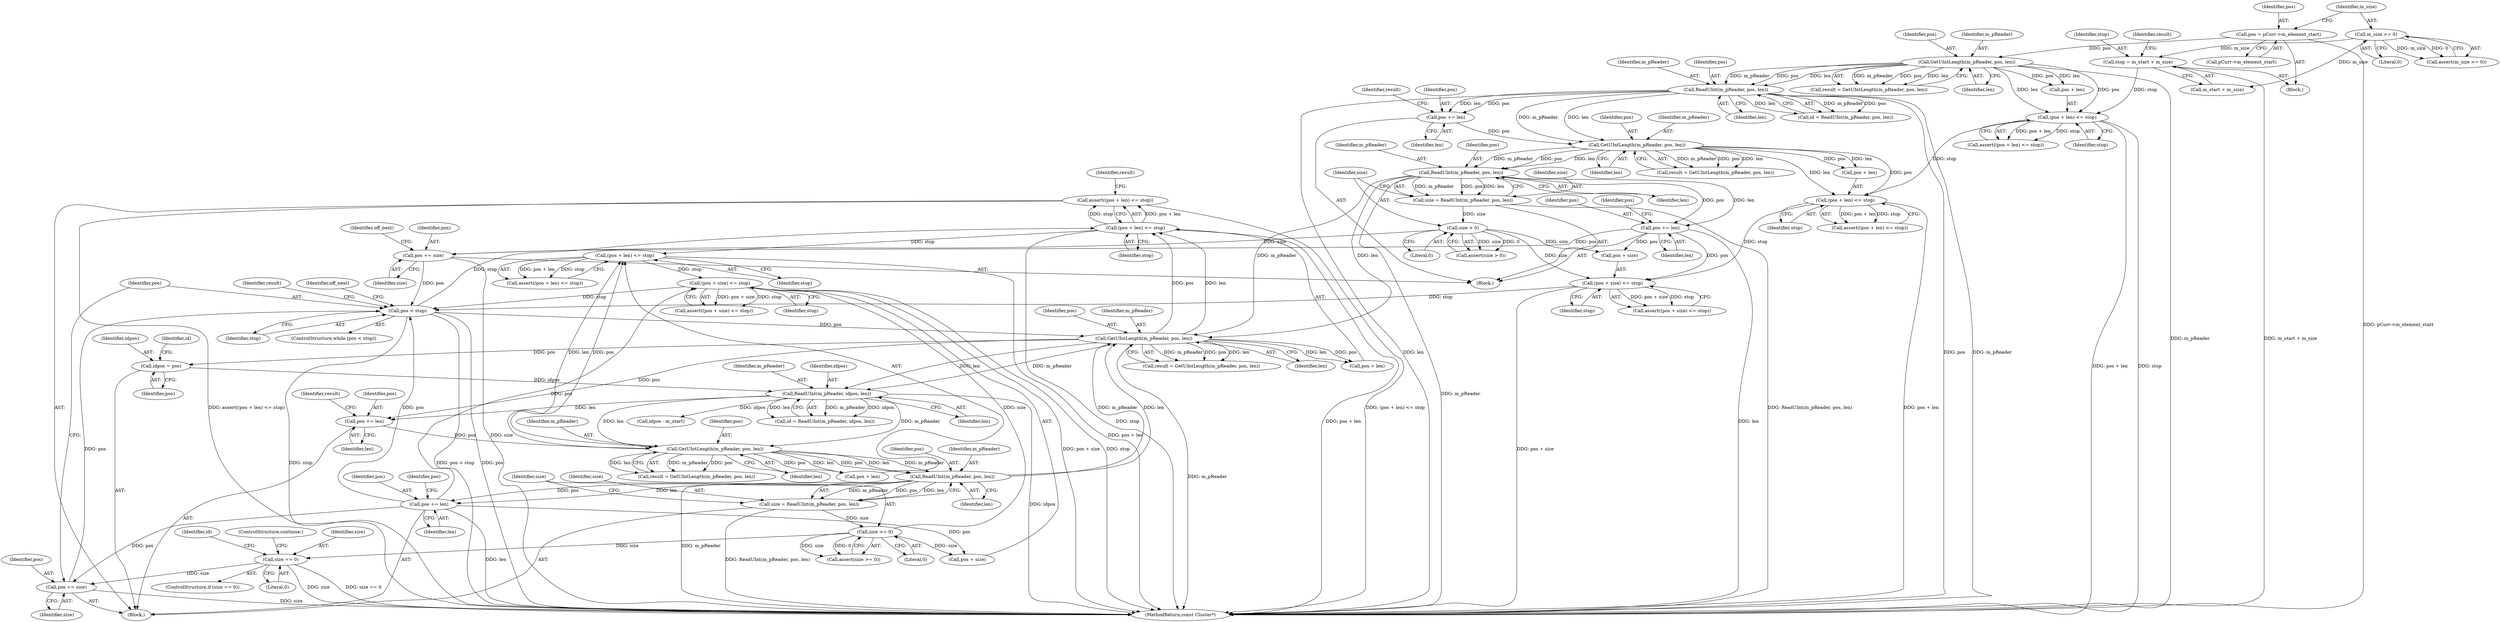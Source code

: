 digraph "0_Android_cc274e2abe8b2a6698a5c47d8aa4bb45f1f9538d_20@API" {
"1000317" [label="(Call,assert((pos + len) <= stop))"];
"1000318" [label="(Call,(pos + len) <= stop)"];
"1000309" [label="(Call,GetUIntLength(m_pReader, pos, len))"];
"1000366" [label="(Call,ReadUInt(m_pReader, pos, len))"];
"1000349" [label="(Call,GetUIntLength(m_pReader, pos, len))"];
"1000336" [label="(Call,ReadUInt(m_pReader, idpos, len))"];
"1000330" [label="(Call,idpos = pos)"];
"1000344" [label="(Call,pos += len)"];
"1000276" [label="(Call,ReadUInt(m_pReader, pos, len))"];
"1000259" [label="(Call,GetUIntLength(m_pReader, pos, len))"];
"1000240" [label="(Call,ReadUInt(m_pReader, pos, len))"];
"1000217" [label="(Call,GetUIntLength(m_pReader, pos, len))"];
"1000197" [label="(Call,pos = pCurr->m_element_start)"];
"1000254" [label="(Call,pos += len)"];
"1000301" [label="(Call,pos < stop)"];
"1000293" [label="(Call,pos += size)"];
"1000281" [label="(Call,size > 0)"];
"1000274" [label="(Call,size = ReadUInt(m_pReader, pos, len))"];
"1000284" [label="(Call,pos += len)"];
"1000422" [label="(Call,pos += size)"];
"1000384" [label="(Call,size == 0)"];
"1000371" [label="(Call,size >= 0)"];
"1000364" [label="(Call,size = ReadUInt(m_pReader, pos, len))"];
"1000374" [label="(Call,pos += len)"];
"1000288" [label="(Call,(pos + size) <= stop)"];
"1000268" [label="(Call,(pos + len) <= stop)"];
"1000226" [label="(Call,(pos + len) <= stop)"];
"1000207" [label="(Call,stop = m_start + m_size)"];
"1000203" [label="(Call,m_size >= 0)"];
"1000378" [label="(Call,(pos + size) <= stop)"];
"1000358" [label="(Call,(pos + len) <= stop)"];
"1000241" [label="(Identifier,m_pReader)"];
"1000243" [label="(Identifier,len)"];
"1000254" [label="(Call,pos += len)"];
"1000269" [label="(Call,pos + len)"];
"1000383" [label="(ControlStructure,if (size == 0))"];
"1000332" [label="(Identifier,pos)"];
"1000284" [label="(Call,pos += len)"];
"1000347" [label="(Call,result = GetUIntLength(m_pReader, pos, len))"];
"1000322" [label="(Identifier,stop)"];
"1000256" [label="(Identifier,len)"];
"1000207" [label="(Call,stop = m_start + m_size)"];
"1000262" [label="(Identifier,len)"];
"1000225" [label="(Call,assert((pos + len) <= stop))"];
"1000344" [label="(Call,pos += len)"];
"1000348" [label="(Identifier,result)"];
"1000283" [label="(Literal,0)"];
"1000331" [label="(Identifier,idpos)"];
"1000278" [label="(Identifier,pos)"];
"1000199" [label="(Call,pCurr->m_element_start)"];
"1000212" [label="(Block,)"];
"1000289" [label="(Call,pos + size)"];
"1000370" [label="(Call,assert(size >= 0))"];
"1000309" [label="(Call,GetUIntLength(m_pReader, pos, len))"];
"1000337" [label="(Identifier,m_pReader)"];
"1000259" [label="(Call,GetUIntLength(m_pReader, pos, len))"];
"1000127" [label="(Block,)"];
"1000422" [label="(Call,pos += size)"];
"1000317" [label="(Call,assert((pos + len) <= stop))"];
"1000319" [label="(Call,pos + len)"];
"1000257" [label="(Call,result = GetUIntLength(m_pReader, pos, len))"];
"1000424" [label="(Identifier,size)"];
"1000371" [label="(Call,size >= 0)"];
"1000311" [label="(Identifier,pos)"];
"1000292" [label="(Identifier,stop)"];
"1000219" [label="(Identifier,pos)"];
"1000275" [label="(Identifier,size)"];
"1000377" [label="(Call,assert((pos + size) <= stop))"];
"1000242" [label="(Identifier,pos)"];
"1000230" [label="(Identifier,stop)"];
"1000310" [label="(Identifier,m_pReader)"];
"1000280" [label="(Call,assert(size > 0))"];
"1000227" [label="(Call,pos + len)"];
"1000303" [label="(Identifier,stop)"];
"1000325" [label="(Identifier,result)"];
"1000205" [label="(Literal,0)"];
"1000203" [label="(Call,m_size >= 0)"];
"1000352" [label="(Identifier,len)"];
"1000335" [label="(Identifier,id)"];
"1000226" [label="(Call,(pos + len) <= stop)"];
"1000287" [label="(Call,assert((pos + size) <= stop))"];
"1000334" [label="(Call,id = ReadUInt(m_pReader, idpos, len))"];
"1000261" [label="(Identifier,pos)"];
"1000358" [label="(Call,(pos + len) <= stop)"];
"1000304" [label="(Block,)"];
"1000538" [label="(MethodReturn,const Cluster*)"];
"1000302" [label="(Identifier,pos)"];
"1000202" [label="(Call,assert(m_size >= 0))"];
"1000308" [label="(Identifier,result)"];
"1000216" [label="(Identifier,result)"];
"1000285" [label="(Identifier,pos)"];
"1000367" [label="(Identifier,m_pReader)"];
"1000238" [label="(Call,id = ReadUInt(m_pReader, pos, len))"];
"1000277" [label="(Identifier,m_pReader)"];
"1000376" [label="(Identifier,len)"];
"1000268" [label="(Call,(pos + len) <= stop)"];
"1000301" [label="(Call,pos < stop)"];
"1000260" [label="(Identifier,m_pReader)"];
"1000345" [label="(Identifier,pos)"];
"1000288" [label="(Call,(pos + size) <= stop)"];
"1000380" [label="(Identifier,pos)"];
"1000307" [label="(Call,result = GetUIntLength(m_pReader, pos, len))"];
"1000318" [label="(Call,(pos + len) <= stop)"];
"1000375" [label="(Identifier,pos)"];
"1000385" [label="(Identifier,size)"];
"1000198" [label="(Identifier,pos)"];
"1000364" [label="(Call,size = ReadUInt(m_pReader, pos, len))"];
"1000208" [label="(Identifier,stop)"];
"1000379" [label="(Call,pos + size)"];
"1000330" [label="(Call,idpos = pos)"];
"1000362" [label="(Identifier,stop)"];
"1000366" [label="(Call,ReadUInt(m_pReader, pos, len))"];
"1000215" [label="(Call,result = GetUIntLength(m_pReader, pos, len))"];
"1000267" [label="(Call,assert((pos + len) <= stop))"];
"1000368" [label="(Identifier,pos)"];
"1000339" [label="(Identifier,len)"];
"1000217" [label="(Call,GetUIntLength(m_pReader, pos, len))"];
"1000351" [label="(Identifier,pos)"];
"1000295" [label="(Identifier,size)"];
"1000423" [label="(Identifier,pos)"];
"1000350" [label="(Identifier,m_pReader)"];
"1000220" [label="(Identifier,len)"];
"1000204" [label="(Identifier,m_size)"];
"1000384" [label="(Call,size == 0)"];
"1000382" [label="(Identifier,stop)"];
"1000390" [label="(Identifier,id)"];
"1000298" [label="(Identifier,off_next)"];
"1000272" [label="(Identifier,stop)"];
"1000258" [label="(Identifier,result)"];
"1000290" [label="(Identifier,pos)"];
"1000349" [label="(Call,GetUIntLength(m_pReader, pos, len))"];
"1000300" [label="(ControlStructure,while (pos < stop))"];
"1000346" [label="(Identifier,len)"];
"1000197" [label="(Call,pos = pCurr->m_element_start)"];
"1000281" [label="(Call,size > 0)"];
"1000276" [label="(Call,ReadUInt(m_pReader, pos, len))"];
"1000357" [label="(Call,assert((pos + len) <= stop))"];
"1000373" [label="(Literal,0)"];
"1000274" [label="(Call,size = ReadUInt(m_pReader, pos, len))"];
"1000218" [label="(Identifier,m_pReader)"];
"1000293" [label="(Call,pos += size)"];
"1000387" [label="(ControlStructure,continue;)"];
"1000336" [label="(Call,ReadUInt(m_pReader, idpos, len))"];
"1000365" [label="(Identifier,size)"];
"1000286" [label="(Identifier,len)"];
"1000386" [label="(Literal,0)"];
"1000279" [label="(Identifier,len)"];
"1000427" [label="(Identifier,off_next)"];
"1000338" [label="(Identifier,idpos)"];
"1000294" [label="(Identifier,pos)"];
"1000209" [label="(Call,m_start + m_size)"];
"1000369" [label="(Identifier,len)"];
"1000374" [label="(Call,pos += len)"];
"1000372" [label="(Identifier,size)"];
"1000240" [label="(Call,ReadUInt(m_pReader, pos, len))"];
"1000396" [label="(Call,idpos - m_start)"];
"1000312" [label="(Identifier,len)"];
"1000282" [label="(Identifier,size)"];
"1000359" [label="(Call,pos + len)"];
"1000378" [label="(Call,(pos + size) <= stop)"];
"1000255" [label="(Identifier,pos)"];
"1000317" -> "1000304"  [label="AST: "];
"1000317" -> "1000318"  [label="CFG: "];
"1000318" -> "1000317"  [label="AST: "];
"1000325" -> "1000317"  [label="CFG: "];
"1000317" -> "1000538"  [label="DDG: (pos + len) <= stop"];
"1000317" -> "1000538"  [label="DDG: assert((pos + len) <= stop)"];
"1000318" -> "1000317"  [label="DDG: pos + len"];
"1000318" -> "1000317"  [label="DDG: stop"];
"1000318" -> "1000322"  [label="CFG: "];
"1000319" -> "1000318"  [label="AST: "];
"1000322" -> "1000318"  [label="AST: "];
"1000318" -> "1000538"  [label="DDG: pos + len"];
"1000318" -> "1000538"  [label="DDG: stop"];
"1000309" -> "1000318"  [label="DDG: pos"];
"1000309" -> "1000318"  [label="DDG: len"];
"1000301" -> "1000318"  [label="DDG: stop"];
"1000318" -> "1000358"  [label="DDG: stop"];
"1000309" -> "1000307"  [label="AST: "];
"1000309" -> "1000312"  [label="CFG: "];
"1000310" -> "1000309"  [label="AST: "];
"1000311" -> "1000309"  [label="AST: "];
"1000312" -> "1000309"  [label="AST: "];
"1000307" -> "1000309"  [label="CFG: "];
"1000309" -> "1000538"  [label="DDG: m_pReader"];
"1000309" -> "1000307"  [label="DDG: m_pReader"];
"1000309" -> "1000307"  [label="DDG: pos"];
"1000309" -> "1000307"  [label="DDG: len"];
"1000366" -> "1000309"  [label="DDG: m_pReader"];
"1000366" -> "1000309"  [label="DDG: len"];
"1000276" -> "1000309"  [label="DDG: m_pReader"];
"1000276" -> "1000309"  [label="DDG: len"];
"1000301" -> "1000309"  [label="DDG: pos"];
"1000309" -> "1000319"  [label="DDG: pos"];
"1000309" -> "1000319"  [label="DDG: len"];
"1000309" -> "1000330"  [label="DDG: pos"];
"1000309" -> "1000336"  [label="DDG: m_pReader"];
"1000309" -> "1000336"  [label="DDG: len"];
"1000309" -> "1000344"  [label="DDG: pos"];
"1000366" -> "1000364"  [label="AST: "];
"1000366" -> "1000369"  [label="CFG: "];
"1000367" -> "1000366"  [label="AST: "];
"1000368" -> "1000366"  [label="AST: "];
"1000369" -> "1000366"  [label="AST: "];
"1000364" -> "1000366"  [label="CFG: "];
"1000366" -> "1000538"  [label="DDG: m_pReader"];
"1000366" -> "1000364"  [label="DDG: m_pReader"];
"1000366" -> "1000364"  [label="DDG: pos"];
"1000366" -> "1000364"  [label="DDG: len"];
"1000349" -> "1000366"  [label="DDG: m_pReader"];
"1000349" -> "1000366"  [label="DDG: pos"];
"1000349" -> "1000366"  [label="DDG: len"];
"1000366" -> "1000374"  [label="DDG: len"];
"1000366" -> "1000374"  [label="DDG: pos"];
"1000349" -> "1000347"  [label="AST: "];
"1000349" -> "1000352"  [label="CFG: "];
"1000350" -> "1000349"  [label="AST: "];
"1000351" -> "1000349"  [label="AST: "];
"1000352" -> "1000349"  [label="AST: "];
"1000347" -> "1000349"  [label="CFG: "];
"1000349" -> "1000347"  [label="DDG: m_pReader"];
"1000349" -> "1000347"  [label="DDG: pos"];
"1000349" -> "1000347"  [label="DDG: len"];
"1000336" -> "1000349"  [label="DDG: m_pReader"];
"1000336" -> "1000349"  [label="DDG: len"];
"1000344" -> "1000349"  [label="DDG: pos"];
"1000349" -> "1000358"  [label="DDG: pos"];
"1000349" -> "1000358"  [label="DDG: len"];
"1000349" -> "1000359"  [label="DDG: pos"];
"1000349" -> "1000359"  [label="DDG: len"];
"1000336" -> "1000334"  [label="AST: "];
"1000336" -> "1000339"  [label="CFG: "];
"1000337" -> "1000336"  [label="AST: "];
"1000338" -> "1000336"  [label="AST: "];
"1000339" -> "1000336"  [label="AST: "];
"1000334" -> "1000336"  [label="CFG: "];
"1000336" -> "1000538"  [label="DDG: idpos"];
"1000336" -> "1000334"  [label="DDG: m_pReader"];
"1000336" -> "1000334"  [label="DDG: idpos"];
"1000336" -> "1000334"  [label="DDG: len"];
"1000330" -> "1000336"  [label="DDG: idpos"];
"1000336" -> "1000344"  [label="DDG: len"];
"1000336" -> "1000396"  [label="DDG: idpos"];
"1000330" -> "1000304"  [label="AST: "];
"1000330" -> "1000332"  [label="CFG: "];
"1000331" -> "1000330"  [label="AST: "];
"1000332" -> "1000330"  [label="AST: "];
"1000335" -> "1000330"  [label="CFG: "];
"1000344" -> "1000304"  [label="AST: "];
"1000344" -> "1000346"  [label="CFG: "];
"1000345" -> "1000344"  [label="AST: "];
"1000346" -> "1000344"  [label="AST: "];
"1000348" -> "1000344"  [label="CFG: "];
"1000276" -> "1000274"  [label="AST: "];
"1000276" -> "1000279"  [label="CFG: "];
"1000277" -> "1000276"  [label="AST: "];
"1000278" -> "1000276"  [label="AST: "];
"1000279" -> "1000276"  [label="AST: "];
"1000274" -> "1000276"  [label="CFG: "];
"1000276" -> "1000538"  [label="DDG: m_pReader"];
"1000276" -> "1000274"  [label="DDG: m_pReader"];
"1000276" -> "1000274"  [label="DDG: pos"];
"1000276" -> "1000274"  [label="DDG: len"];
"1000259" -> "1000276"  [label="DDG: m_pReader"];
"1000259" -> "1000276"  [label="DDG: pos"];
"1000259" -> "1000276"  [label="DDG: len"];
"1000276" -> "1000284"  [label="DDG: len"];
"1000276" -> "1000284"  [label="DDG: pos"];
"1000259" -> "1000257"  [label="AST: "];
"1000259" -> "1000262"  [label="CFG: "];
"1000260" -> "1000259"  [label="AST: "];
"1000261" -> "1000259"  [label="AST: "];
"1000262" -> "1000259"  [label="AST: "];
"1000257" -> "1000259"  [label="CFG: "];
"1000259" -> "1000257"  [label="DDG: m_pReader"];
"1000259" -> "1000257"  [label="DDG: pos"];
"1000259" -> "1000257"  [label="DDG: len"];
"1000240" -> "1000259"  [label="DDG: m_pReader"];
"1000240" -> "1000259"  [label="DDG: len"];
"1000254" -> "1000259"  [label="DDG: pos"];
"1000259" -> "1000268"  [label="DDG: pos"];
"1000259" -> "1000268"  [label="DDG: len"];
"1000259" -> "1000269"  [label="DDG: pos"];
"1000259" -> "1000269"  [label="DDG: len"];
"1000240" -> "1000238"  [label="AST: "];
"1000240" -> "1000243"  [label="CFG: "];
"1000241" -> "1000240"  [label="AST: "];
"1000242" -> "1000240"  [label="AST: "];
"1000243" -> "1000240"  [label="AST: "];
"1000238" -> "1000240"  [label="CFG: "];
"1000240" -> "1000538"  [label="DDG: pos"];
"1000240" -> "1000538"  [label="DDG: m_pReader"];
"1000240" -> "1000538"  [label="DDG: len"];
"1000240" -> "1000238"  [label="DDG: m_pReader"];
"1000240" -> "1000238"  [label="DDG: pos"];
"1000240" -> "1000238"  [label="DDG: len"];
"1000217" -> "1000240"  [label="DDG: m_pReader"];
"1000217" -> "1000240"  [label="DDG: pos"];
"1000217" -> "1000240"  [label="DDG: len"];
"1000240" -> "1000254"  [label="DDG: len"];
"1000240" -> "1000254"  [label="DDG: pos"];
"1000217" -> "1000215"  [label="AST: "];
"1000217" -> "1000220"  [label="CFG: "];
"1000218" -> "1000217"  [label="AST: "];
"1000219" -> "1000217"  [label="AST: "];
"1000220" -> "1000217"  [label="AST: "];
"1000215" -> "1000217"  [label="CFG: "];
"1000217" -> "1000538"  [label="DDG: m_pReader"];
"1000217" -> "1000215"  [label="DDG: m_pReader"];
"1000217" -> "1000215"  [label="DDG: pos"];
"1000217" -> "1000215"  [label="DDG: len"];
"1000197" -> "1000217"  [label="DDG: pos"];
"1000217" -> "1000226"  [label="DDG: pos"];
"1000217" -> "1000226"  [label="DDG: len"];
"1000217" -> "1000227"  [label="DDG: pos"];
"1000217" -> "1000227"  [label="DDG: len"];
"1000197" -> "1000127"  [label="AST: "];
"1000197" -> "1000199"  [label="CFG: "];
"1000198" -> "1000197"  [label="AST: "];
"1000199" -> "1000197"  [label="AST: "];
"1000204" -> "1000197"  [label="CFG: "];
"1000197" -> "1000538"  [label="DDG: pCurr->m_element_start"];
"1000254" -> "1000212"  [label="AST: "];
"1000254" -> "1000256"  [label="CFG: "];
"1000255" -> "1000254"  [label="AST: "];
"1000256" -> "1000254"  [label="AST: "];
"1000258" -> "1000254"  [label="CFG: "];
"1000301" -> "1000300"  [label="AST: "];
"1000301" -> "1000303"  [label="CFG: "];
"1000302" -> "1000301"  [label="AST: "];
"1000303" -> "1000301"  [label="AST: "];
"1000308" -> "1000301"  [label="CFG: "];
"1000427" -> "1000301"  [label="CFG: "];
"1000301" -> "1000538"  [label="DDG: stop"];
"1000301" -> "1000538"  [label="DDG: pos < stop"];
"1000301" -> "1000538"  [label="DDG: pos"];
"1000293" -> "1000301"  [label="DDG: pos"];
"1000422" -> "1000301"  [label="DDG: pos"];
"1000374" -> "1000301"  [label="DDG: pos"];
"1000288" -> "1000301"  [label="DDG: stop"];
"1000378" -> "1000301"  [label="DDG: stop"];
"1000293" -> "1000212"  [label="AST: "];
"1000293" -> "1000295"  [label="CFG: "];
"1000294" -> "1000293"  [label="AST: "];
"1000295" -> "1000293"  [label="AST: "];
"1000298" -> "1000293"  [label="CFG: "];
"1000293" -> "1000538"  [label="DDG: size"];
"1000281" -> "1000293"  [label="DDG: size"];
"1000284" -> "1000293"  [label="DDG: pos"];
"1000281" -> "1000280"  [label="AST: "];
"1000281" -> "1000283"  [label="CFG: "];
"1000282" -> "1000281"  [label="AST: "];
"1000283" -> "1000281"  [label="AST: "];
"1000280" -> "1000281"  [label="CFG: "];
"1000281" -> "1000280"  [label="DDG: size"];
"1000281" -> "1000280"  [label="DDG: 0"];
"1000274" -> "1000281"  [label="DDG: size"];
"1000281" -> "1000288"  [label="DDG: size"];
"1000281" -> "1000289"  [label="DDG: size"];
"1000274" -> "1000212"  [label="AST: "];
"1000275" -> "1000274"  [label="AST: "];
"1000282" -> "1000274"  [label="CFG: "];
"1000274" -> "1000538"  [label="DDG: ReadUInt(m_pReader, pos, len)"];
"1000284" -> "1000212"  [label="AST: "];
"1000284" -> "1000286"  [label="CFG: "];
"1000285" -> "1000284"  [label="AST: "];
"1000286" -> "1000284"  [label="AST: "];
"1000290" -> "1000284"  [label="CFG: "];
"1000284" -> "1000538"  [label="DDG: len"];
"1000284" -> "1000288"  [label="DDG: pos"];
"1000284" -> "1000289"  [label="DDG: pos"];
"1000422" -> "1000304"  [label="AST: "];
"1000422" -> "1000424"  [label="CFG: "];
"1000423" -> "1000422"  [label="AST: "];
"1000424" -> "1000422"  [label="AST: "];
"1000302" -> "1000422"  [label="CFG: "];
"1000422" -> "1000538"  [label="DDG: size"];
"1000384" -> "1000422"  [label="DDG: size"];
"1000374" -> "1000422"  [label="DDG: pos"];
"1000384" -> "1000383"  [label="AST: "];
"1000384" -> "1000386"  [label="CFG: "];
"1000385" -> "1000384"  [label="AST: "];
"1000386" -> "1000384"  [label="AST: "];
"1000387" -> "1000384"  [label="CFG: "];
"1000390" -> "1000384"  [label="CFG: "];
"1000384" -> "1000538"  [label="DDG: size == 0"];
"1000384" -> "1000538"  [label="DDG: size"];
"1000371" -> "1000384"  [label="DDG: size"];
"1000371" -> "1000370"  [label="AST: "];
"1000371" -> "1000373"  [label="CFG: "];
"1000372" -> "1000371"  [label="AST: "];
"1000373" -> "1000371"  [label="AST: "];
"1000370" -> "1000371"  [label="CFG: "];
"1000371" -> "1000370"  [label="DDG: size"];
"1000371" -> "1000370"  [label="DDG: 0"];
"1000364" -> "1000371"  [label="DDG: size"];
"1000371" -> "1000378"  [label="DDG: size"];
"1000371" -> "1000379"  [label="DDG: size"];
"1000364" -> "1000304"  [label="AST: "];
"1000365" -> "1000364"  [label="AST: "];
"1000372" -> "1000364"  [label="CFG: "];
"1000364" -> "1000538"  [label="DDG: ReadUInt(m_pReader, pos, len)"];
"1000374" -> "1000304"  [label="AST: "];
"1000374" -> "1000376"  [label="CFG: "];
"1000375" -> "1000374"  [label="AST: "];
"1000376" -> "1000374"  [label="AST: "];
"1000380" -> "1000374"  [label="CFG: "];
"1000374" -> "1000538"  [label="DDG: len"];
"1000374" -> "1000378"  [label="DDG: pos"];
"1000374" -> "1000379"  [label="DDG: pos"];
"1000288" -> "1000287"  [label="AST: "];
"1000288" -> "1000292"  [label="CFG: "];
"1000289" -> "1000288"  [label="AST: "];
"1000292" -> "1000288"  [label="AST: "];
"1000287" -> "1000288"  [label="CFG: "];
"1000288" -> "1000538"  [label="DDG: pos + size"];
"1000288" -> "1000287"  [label="DDG: pos + size"];
"1000288" -> "1000287"  [label="DDG: stop"];
"1000268" -> "1000288"  [label="DDG: stop"];
"1000268" -> "1000267"  [label="AST: "];
"1000268" -> "1000272"  [label="CFG: "];
"1000269" -> "1000268"  [label="AST: "];
"1000272" -> "1000268"  [label="AST: "];
"1000267" -> "1000268"  [label="CFG: "];
"1000268" -> "1000538"  [label="DDG: pos + len"];
"1000268" -> "1000267"  [label="DDG: pos + len"];
"1000268" -> "1000267"  [label="DDG: stop"];
"1000226" -> "1000268"  [label="DDG: stop"];
"1000226" -> "1000225"  [label="AST: "];
"1000226" -> "1000230"  [label="CFG: "];
"1000227" -> "1000226"  [label="AST: "];
"1000230" -> "1000226"  [label="AST: "];
"1000225" -> "1000226"  [label="CFG: "];
"1000226" -> "1000538"  [label="DDG: pos + len"];
"1000226" -> "1000538"  [label="DDG: stop"];
"1000226" -> "1000225"  [label="DDG: pos + len"];
"1000226" -> "1000225"  [label="DDG: stop"];
"1000207" -> "1000226"  [label="DDG: stop"];
"1000207" -> "1000127"  [label="AST: "];
"1000207" -> "1000209"  [label="CFG: "];
"1000208" -> "1000207"  [label="AST: "];
"1000209" -> "1000207"  [label="AST: "];
"1000216" -> "1000207"  [label="CFG: "];
"1000207" -> "1000538"  [label="DDG: m_start + m_size"];
"1000203" -> "1000207"  [label="DDG: m_size"];
"1000203" -> "1000202"  [label="AST: "];
"1000203" -> "1000205"  [label="CFG: "];
"1000204" -> "1000203"  [label="AST: "];
"1000205" -> "1000203"  [label="AST: "];
"1000202" -> "1000203"  [label="CFG: "];
"1000203" -> "1000202"  [label="DDG: m_size"];
"1000203" -> "1000202"  [label="DDG: 0"];
"1000203" -> "1000209"  [label="DDG: m_size"];
"1000378" -> "1000377"  [label="AST: "];
"1000378" -> "1000382"  [label="CFG: "];
"1000379" -> "1000378"  [label="AST: "];
"1000382" -> "1000378"  [label="AST: "];
"1000377" -> "1000378"  [label="CFG: "];
"1000378" -> "1000538"  [label="DDG: pos + size"];
"1000378" -> "1000538"  [label="DDG: stop"];
"1000378" -> "1000377"  [label="DDG: pos + size"];
"1000378" -> "1000377"  [label="DDG: stop"];
"1000358" -> "1000378"  [label="DDG: stop"];
"1000358" -> "1000357"  [label="AST: "];
"1000358" -> "1000362"  [label="CFG: "];
"1000359" -> "1000358"  [label="AST: "];
"1000362" -> "1000358"  [label="AST: "];
"1000357" -> "1000358"  [label="CFG: "];
"1000358" -> "1000538"  [label="DDG: pos + len"];
"1000358" -> "1000357"  [label="DDG: pos + len"];
"1000358" -> "1000357"  [label="DDG: stop"];
}
